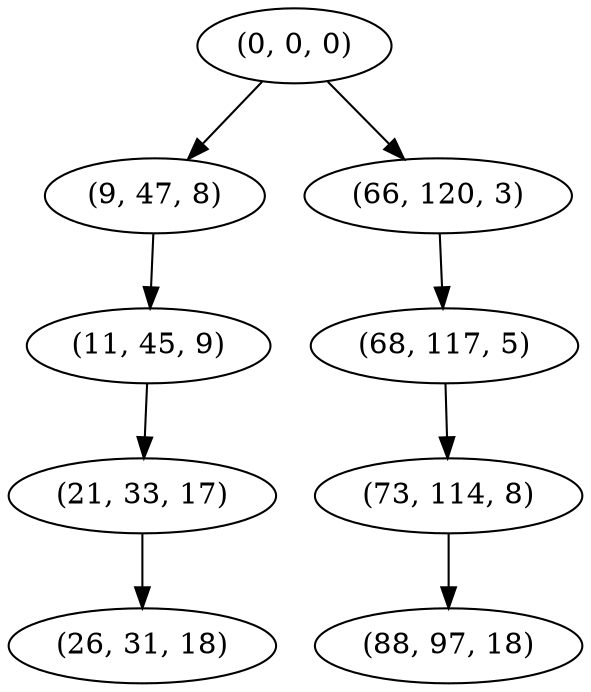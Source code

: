 digraph tree {
    "(0, 0, 0)";
    "(9, 47, 8)";
    "(11, 45, 9)";
    "(21, 33, 17)";
    "(26, 31, 18)";
    "(66, 120, 3)";
    "(68, 117, 5)";
    "(73, 114, 8)";
    "(88, 97, 18)";
    "(0, 0, 0)" -> "(9, 47, 8)";
    "(0, 0, 0)" -> "(66, 120, 3)";
    "(9, 47, 8)" -> "(11, 45, 9)";
    "(11, 45, 9)" -> "(21, 33, 17)";
    "(21, 33, 17)" -> "(26, 31, 18)";
    "(66, 120, 3)" -> "(68, 117, 5)";
    "(68, 117, 5)" -> "(73, 114, 8)";
    "(73, 114, 8)" -> "(88, 97, 18)";
}
